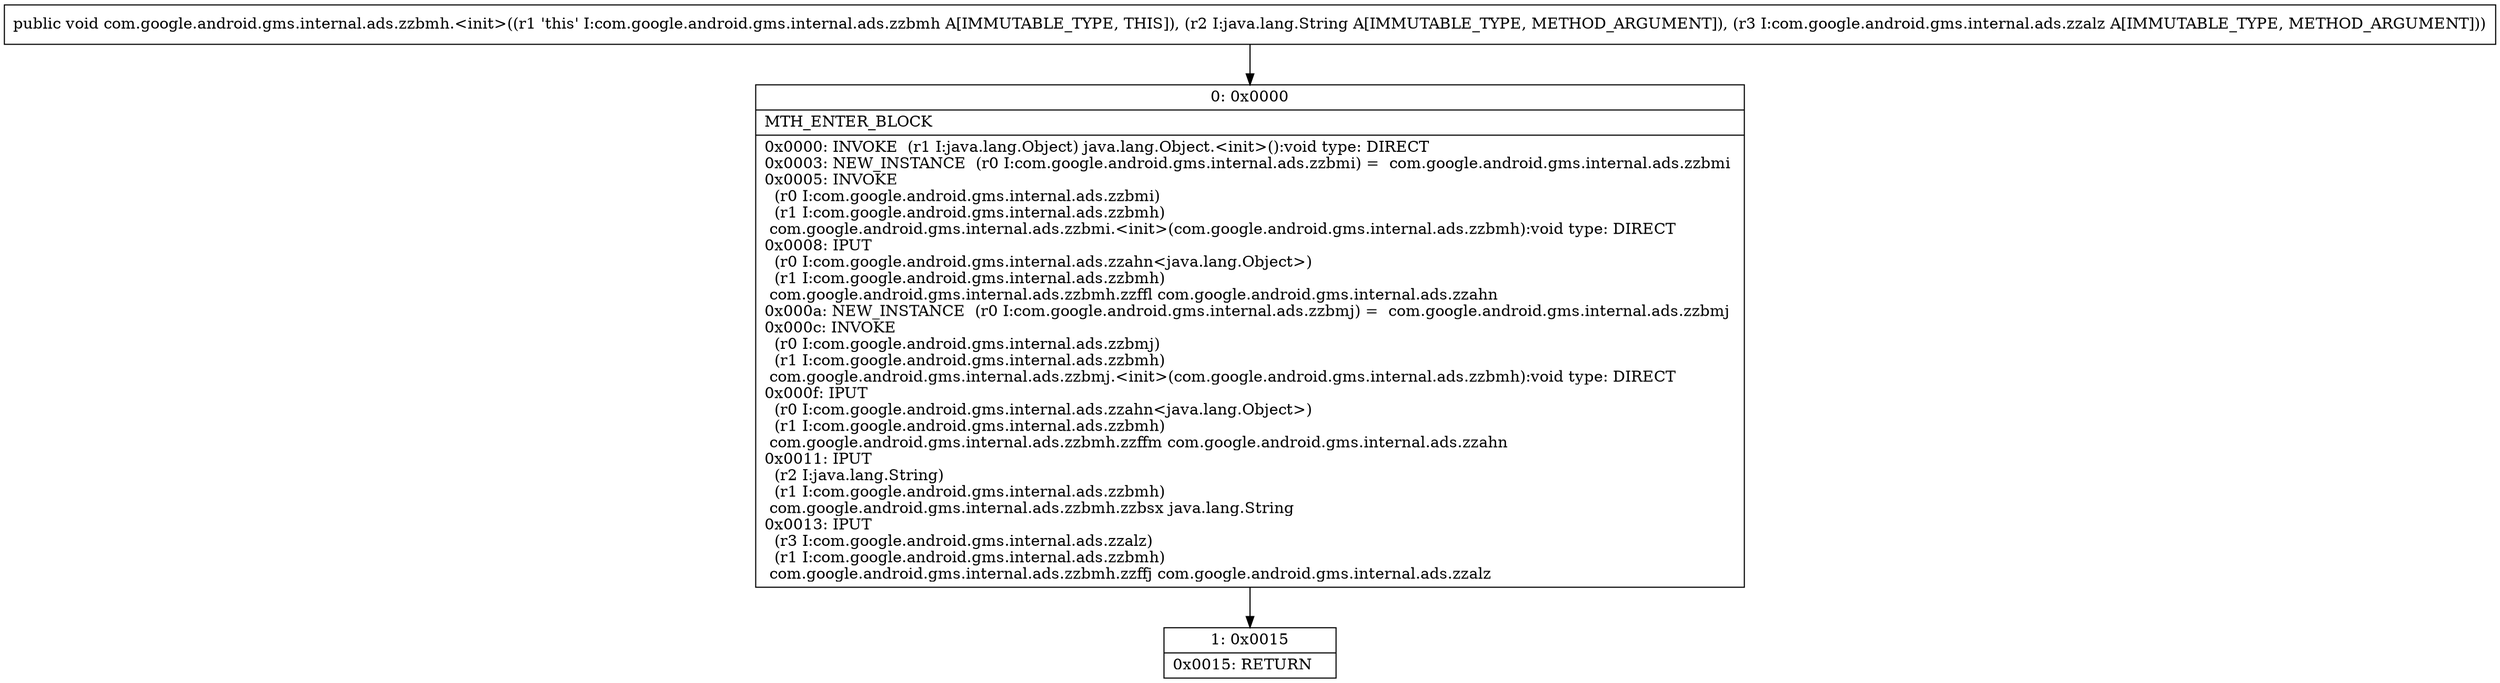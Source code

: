 digraph "CFG forcom.google.android.gms.internal.ads.zzbmh.\<init\>(Ljava\/lang\/String;Lcom\/google\/android\/gms\/internal\/ads\/zzalz;)V" {
Node_0 [shape=record,label="{0\:\ 0x0000|MTH_ENTER_BLOCK\l|0x0000: INVOKE  (r1 I:java.lang.Object) java.lang.Object.\<init\>():void type: DIRECT \l0x0003: NEW_INSTANCE  (r0 I:com.google.android.gms.internal.ads.zzbmi) =  com.google.android.gms.internal.ads.zzbmi \l0x0005: INVOKE  \l  (r0 I:com.google.android.gms.internal.ads.zzbmi)\l  (r1 I:com.google.android.gms.internal.ads.zzbmh)\l com.google.android.gms.internal.ads.zzbmi.\<init\>(com.google.android.gms.internal.ads.zzbmh):void type: DIRECT \l0x0008: IPUT  \l  (r0 I:com.google.android.gms.internal.ads.zzahn\<java.lang.Object\>)\l  (r1 I:com.google.android.gms.internal.ads.zzbmh)\l com.google.android.gms.internal.ads.zzbmh.zzffl com.google.android.gms.internal.ads.zzahn \l0x000a: NEW_INSTANCE  (r0 I:com.google.android.gms.internal.ads.zzbmj) =  com.google.android.gms.internal.ads.zzbmj \l0x000c: INVOKE  \l  (r0 I:com.google.android.gms.internal.ads.zzbmj)\l  (r1 I:com.google.android.gms.internal.ads.zzbmh)\l com.google.android.gms.internal.ads.zzbmj.\<init\>(com.google.android.gms.internal.ads.zzbmh):void type: DIRECT \l0x000f: IPUT  \l  (r0 I:com.google.android.gms.internal.ads.zzahn\<java.lang.Object\>)\l  (r1 I:com.google.android.gms.internal.ads.zzbmh)\l com.google.android.gms.internal.ads.zzbmh.zzffm com.google.android.gms.internal.ads.zzahn \l0x0011: IPUT  \l  (r2 I:java.lang.String)\l  (r1 I:com.google.android.gms.internal.ads.zzbmh)\l com.google.android.gms.internal.ads.zzbmh.zzbsx java.lang.String \l0x0013: IPUT  \l  (r3 I:com.google.android.gms.internal.ads.zzalz)\l  (r1 I:com.google.android.gms.internal.ads.zzbmh)\l com.google.android.gms.internal.ads.zzbmh.zzffj com.google.android.gms.internal.ads.zzalz \l}"];
Node_1 [shape=record,label="{1\:\ 0x0015|0x0015: RETURN   \l}"];
MethodNode[shape=record,label="{public void com.google.android.gms.internal.ads.zzbmh.\<init\>((r1 'this' I:com.google.android.gms.internal.ads.zzbmh A[IMMUTABLE_TYPE, THIS]), (r2 I:java.lang.String A[IMMUTABLE_TYPE, METHOD_ARGUMENT]), (r3 I:com.google.android.gms.internal.ads.zzalz A[IMMUTABLE_TYPE, METHOD_ARGUMENT])) }"];
MethodNode -> Node_0;
Node_0 -> Node_1;
}


